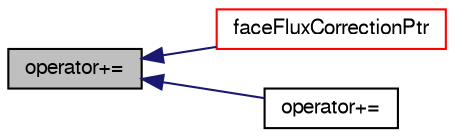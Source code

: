 digraph "operator+="
{
  bgcolor="transparent";
  edge [fontname="FreeSans",fontsize="10",labelfontname="FreeSans",labelfontsize="10"];
  node [fontname="FreeSans",fontsize="10",shape=record];
  rankdir="LR";
  Node5813 [label="operator+=",height=0.2,width=0.4,color="black", fillcolor="grey75", style="filled", fontcolor="black"];
  Node5813 -> Node5814 [dir="back",color="midnightblue",fontsize="10",style="solid",fontname="FreeSans"];
  Node5814 [label="faceFluxCorrectionPtr",height=0.2,width=0.4,color="red",URL="$a22358.html#abca4d525cb7a95854e0bbc373847fef2",tooltip="Return pointer to face-flux non-orthogonal correction field. "];
  Node5813 -> Node5819 [dir="back",color="midnightblue",fontsize="10",style="solid",fontname="FreeSans"];
  Node5819 [label="operator+=",height=0.2,width=0.4,color="black",URL="$a22358.html#a31d80332434ae00efdbbd20005582bb7"];
}
